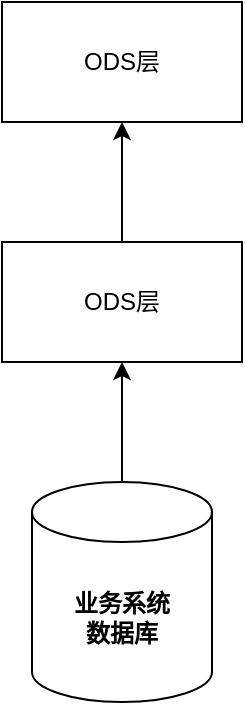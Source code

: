 <mxfile version="24.2.3" type="github">
  <diagram name="Page-1" id="j1ily-13pOXV_0wP2RHP">
    <mxGraphModel dx="1194" dy="756" grid="1" gridSize="10" guides="1" tooltips="1" connect="1" arrows="1" fold="1" page="1" pageScale="1" pageWidth="850" pageHeight="1100" math="0" shadow="0">
      <root>
        <mxCell id="0" />
        <mxCell id="1" parent="0" />
        <mxCell id="ZaP1nnSg_37Krj1BMkHy-4" style="edgeStyle=orthogonalEdgeStyle;rounded=0;orthogonalLoop=1;jettySize=auto;html=1;entryX=0.5;entryY=1;entryDx=0;entryDy=0;strokeWidth=1;" edge="1" parent="1" source="ZaP1nnSg_37Krj1BMkHy-1" target="ZaP1nnSg_37Krj1BMkHy-3">
          <mxGeometry relative="1" as="geometry" />
        </mxCell>
        <mxCell id="ZaP1nnSg_37Krj1BMkHy-1" value="&lt;b&gt;业务系统&lt;/b&gt;&lt;div&gt;&lt;b&gt;数据库&lt;/b&gt;&lt;/div&gt;" style="shape=cylinder3;whiteSpace=wrap;html=1;boundedLbl=1;backgroundOutline=1;size=15;" vertex="1" parent="1">
          <mxGeometry x="380" y="960" width="90" height="110" as="geometry" />
        </mxCell>
        <mxCell id="ZaP1nnSg_37Krj1BMkHy-6" style="edgeStyle=orthogonalEdgeStyle;rounded=0;orthogonalLoop=1;jettySize=auto;html=1;entryX=0.5;entryY=1;entryDx=0;entryDy=0;" edge="1" parent="1" source="ZaP1nnSg_37Krj1BMkHy-3" target="ZaP1nnSg_37Krj1BMkHy-5">
          <mxGeometry relative="1" as="geometry" />
        </mxCell>
        <mxCell id="ZaP1nnSg_37Krj1BMkHy-3" value="ODS层" style="rounded=0;whiteSpace=wrap;html=1;" vertex="1" parent="1">
          <mxGeometry x="365" y="840" width="120" height="60" as="geometry" />
        </mxCell>
        <mxCell id="ZaP1nnSg_37Krj1BMkHy-5" value="ODS层" style="rounded=0;whiteSpace=wrap;html=1;" vertex="1" parent="1">
          <mxGeometry x="365" y="720" width="120" height="60" as="geometry" />
        </mxCell>
      </root>
    </mxGraphModel>
  </diagram>
</mxfile>
